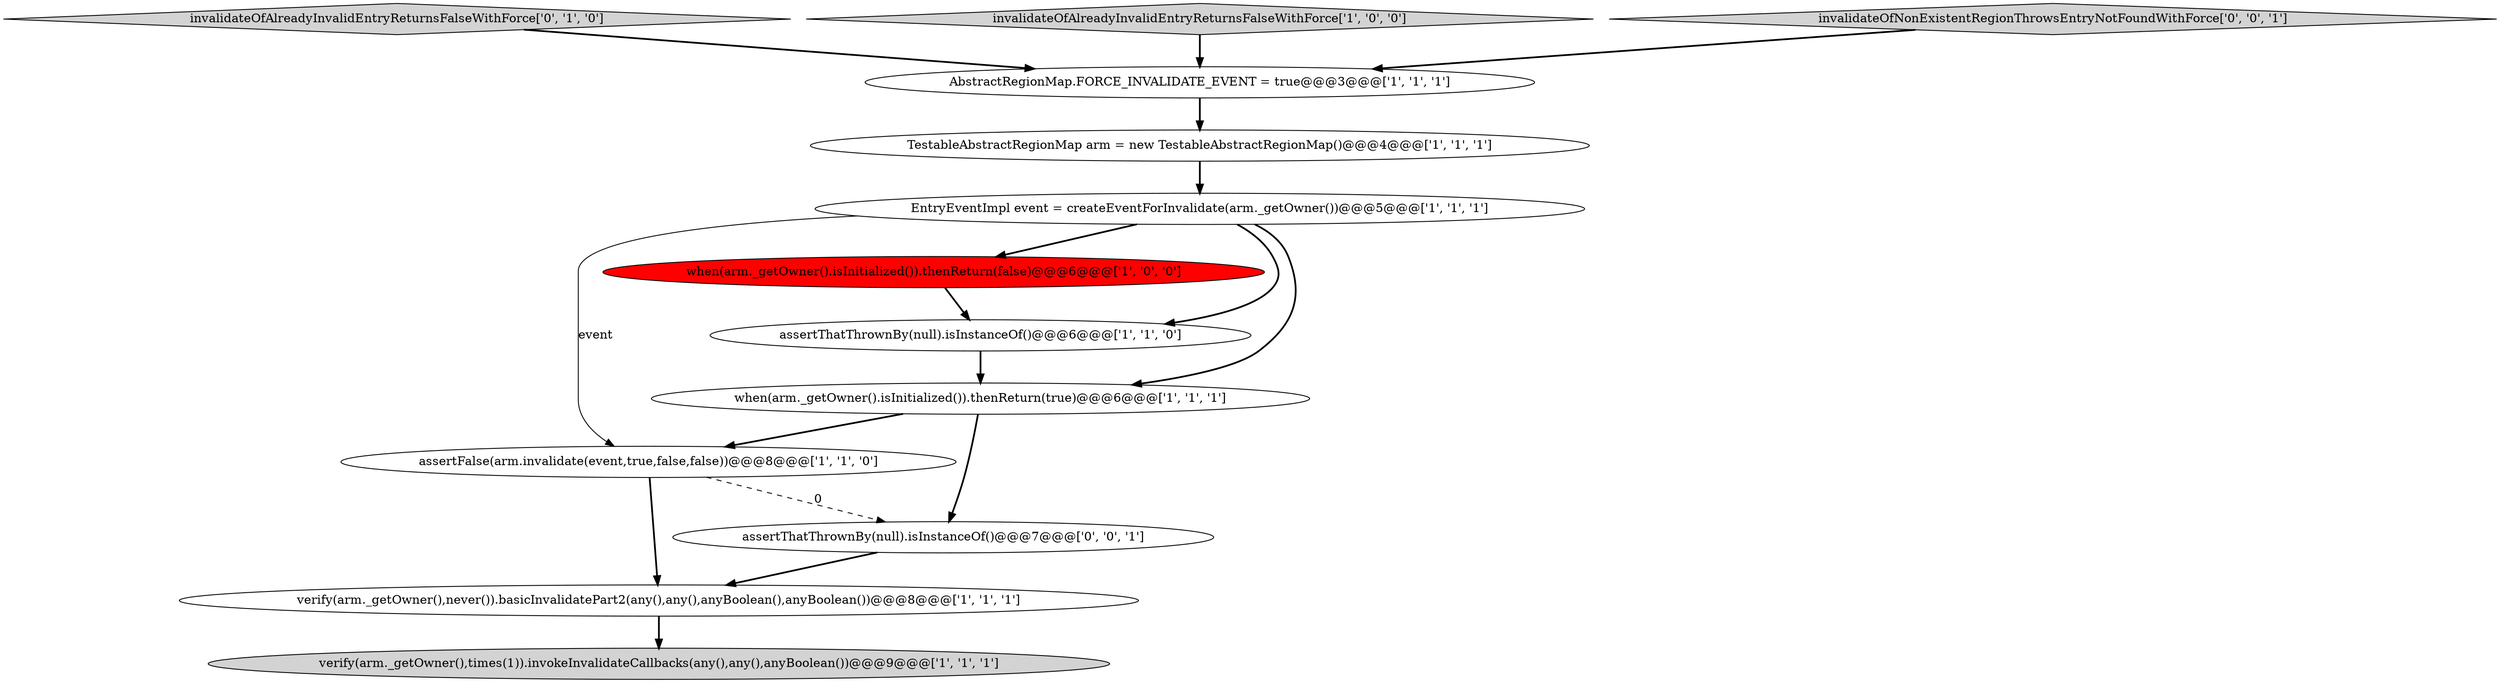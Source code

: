 digraph {
10 [style = filled, label = "invalidateOfAlreadyInvalidEntryReturnsFalseWithForce['0', '1', '0']", fillcolor = lightgray, shape = diamond image = "AAA0AAABBB2BBB"];
1 [style = filled, label = "invalidateOfAlreadyInvalidEntryReturnsFalseWithForce['1', '0', '0']", fillcolor = lightgray, shape = diamond image = "AAA0AAABBB1BBB"];
8 [style = filled, label = "verify(arm._getOwner(),never()).basicInvalidatePart2(any(),any(),anyBoolean(),anyBoolean())@@@8@@@['1', '1', '1']", fillcolor = white, shape = ellipse image = "AAA0AAABBB1BBB"];
12 [style = filled, label = "assertThatThrownBy(null).isInstanceOf()@@@7@@@['0', '0', '1']", fillcolor = white, shape = ellipse image = "AAA0AAABBB3BBB"];
9 [style = filled, label = "EntryEventImpl event = createEventForInvalidate(arm._getOwner())@@@5@@@['1', '1', '1']", fillcolor = white, shape = ellipse image = "AAA0AAABBB1BBB"];
11 [style = filled, label = "invalidateOfNonExistentRegionThrowsEntryNotFoundWithForce['0', '0', '1']", fillcolor = lightgray, shape = diamond image = "AAA0AAABBB3BBB"];
5 [style = filled, label = "assertThatThrownBy(null).isInstanceOf()@@@6@@@['1', '1', '0']", fillcolor = white, shape = ellipse image = "AAA0AAABBB1BBB"];
2 [style = filled, label = "verify(arm._getOwner(),times(1)).invokeInvalidateCallbacks(any(),any(),anyBoolean())@@@9@@@['1', '1', '1']", fillcolor = lightgray, shape = ellipse image = "AAA0AAABBB1BBB"];
6 [style = filled, label = "TestableAbstractRegionMap arm = new TestableAbstractRegionMap()@@@4@@@['1', '1', '1']", fillcolor = white, shape = ellipse image = "AAA0AAABBB1BBB"];
3 [style = filled, label = "assertFalse(arm.invalidate(event,true,false,false))@@@8@@@['1', '1', '0']", fillcolor = white, shape = ellipse image = "AAA0AAABBB1BBB"];
7 [style = filled, label = "when(arm._getOwner().isInitialized()).thenReturn(true)@@@6@@@['1', '1', '1']", fillcolor = white, shape = ellipse image = "AAA0AAABBB1BBB"];
0 [style = filled, label = "when(arm._getOwner().isInitialized()).thenReturn(false)@@@6@@@['1', '0', '0']", fillcolor = red, shape = ellipse image = "AAA1AAABBB1BBB"];
4 [style = filled, label = "AbstractRegionMap.FORCE_INVALIDATE_EVENT = true@@@3@@@['1', '1', '1']", fillcolor = white, shape = ellipse image = "AAA0AAABBB1BBB"];
9->5 [style = bold, label=""];
5->7 [style = bold, label=""];
11->4 [style = bold, label=""];
1->4 [style = bold, label=""];
3->12 [style = dashed, label="0"];
6->9 [style = bold, label=""];
9->0 [style = bold, label=""];
8->2 [style = bold, label=""];
9->7 [style = bold, label=""];
4->6 [style = bold, label=""];
7->12 [style = bold, label=""];
12->8 [style = bold, label=""];
3->8 [style = bold, label=""];
7->3 [style = bold, label=""];
0->5 [style = bold, label=""];
9->3 [style = solid, label="event"];
10->4 [style = bold, label=""];
}
